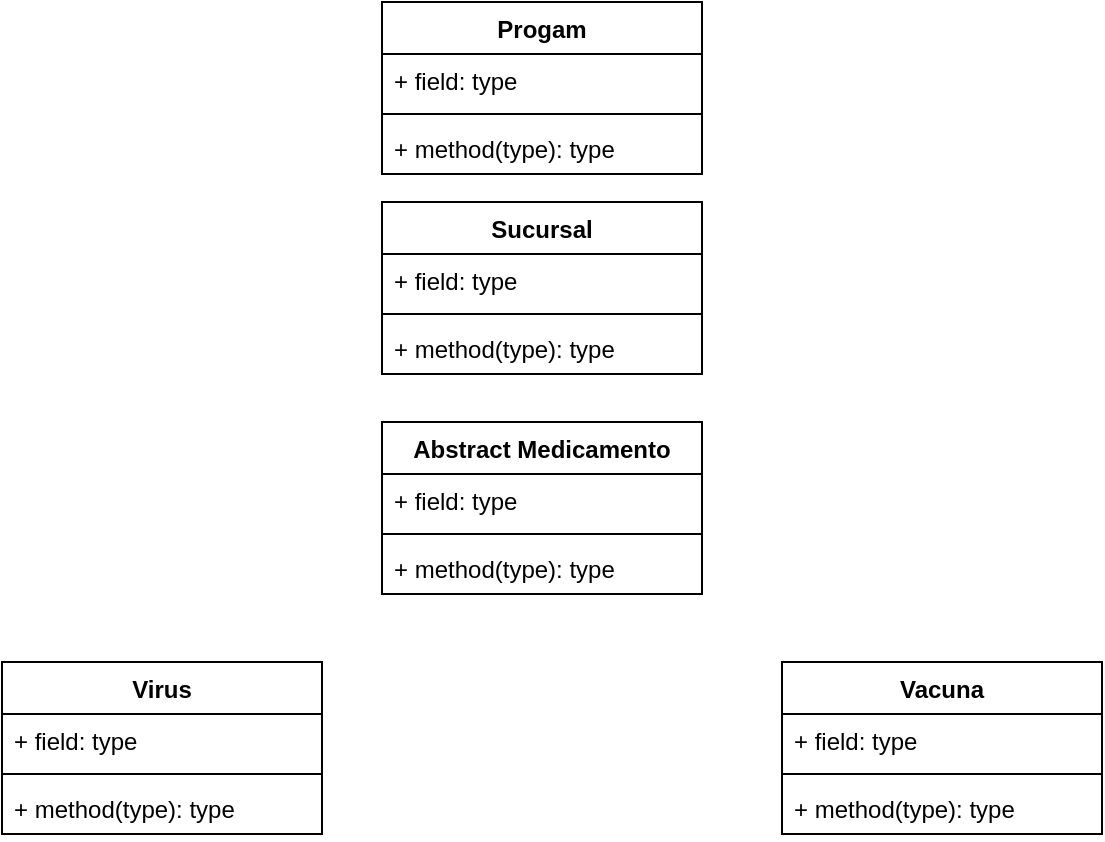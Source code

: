 <mxfile version="21.6.7" type="github">
  <diagram name="Página-1" id="F7THdYopQ8nA-PjgvmwJ">
    <mxGraphModel dx="880" dy="446" grid="1" gridSize="10" guides="1" tooltips="1" connect="1" arrows="1" fold="1" page="1" pageScale="1" pageWidth="827" pageHeight="1169" math="0" shadow="0">
      <root>
        <mxCell id="0" />
        <mxCell id="1" parent="0" />
        <mxCell id="tubyd1azlQdlaODOP2Rr-1" value="Progam" style="swimlane;fontStyle=1;align=center;verticalAlign=top;childLayout=stackLayout;horizontal=1;startSize=26;horizontalStack=0;resizeParent=1;resizeParentMax=0;resizeLast=0;collapsible=1;marginBottom=0;whiteSpace=wrap;html=1;" vertex="1" parent="1">
          <mxGeometry x="300" y="10" width="160" height="86" as="geometry" />
        </mxCell>
        <mxCell id="tubyd1azlQdlaODOP2Rr-2" value="+ field: type" style="text;strokeColor=none;fillColor=none;align=left;verticalAlign=top;spacingLeft=4;spacingRight=4;overflow=hidden;rotatable=0;points=[[0,0.5],[1,0.5]];portConstraint=eastwest;whiteSpace=wrap;html=1;" vertex="1" parent="tubyd1azlQdlaODOP2Rr-1">
          <mxGeometry y="26" width="160" height="26" as="geometry" />
        </mxCell>
        <mxCell id="tubyd1azlQdlaODOP2Rr-3" value="" style="line;strokeWidth=1;fillColor=none;align=left;verticalAlign=middle;spacingTop=-1;spacingLeft=3;spacingRight=3;rotatable=0;labelPosition=right;points=[];portConstraint=eastwest;strokeColor=inherit;" vertex="1" parent="tubyd1azlQdlaODOP2Rr-1">
          <mxGeometry y="52" width="160" height="8" as="geometry" />
        </mxCell>
        <mxCell id="tubyd1azlQdlaODOP2Rr-4" value="+ method(type): type" style="text;strokeColor=none;fillColor=none;align=left;verticalAlign=top;spacingLeft=4;spacingRight=4;overflow=hidden;rotatable=0;points=[[0,0.5],[1,0.5]];portConstraint=eastwest;whiteSpace=wrap;html=1;" vertex="1" parent="tubyd1azlQdlaODOP2Rr-1">
          <mxGeometry y="60" width="160" height="26" as="geometry" />
        </mxCell>
        <mxCell id="tubyd1azlQdlaODOP2Rr-5" value="Sucursal" style="swimlane;fontStyle=1;align=center;verticalAlign=top;childLayout=stackLayout;horizontal=1;startSize=26;horizontalStack=0;resizeParent=1;resizeParentMax=0;resizeLast=0;collapsible=1;marginBottom=0;whiteSpace=wrap;html=1;" vertex="1" parent="1">
          <mxGeometry x="300" y="110" width="160" height="86" as="geometry" />
        </mxCell>
        <mxCell id="tubyd1azlQdlaODOP2Rr-6" value="+ field: type" style="text;strokeColor=none;fillColor=none;align=left;verticalAlign=top;spacingLeft=4;spacingRight=4;overflow=hidden;rotatable=0;points=[[0,0.5],[1,0.5]];portConstraint=eastwest;whiteSpace=wrap;html=1;" vertex="1" parent="tubyd1azlQdlaODOP2Rr-5">
          <mxGeometry y="26" width="160" height="26" as="geometry" />
        </mxCell>
        <mxCell id="tubyd1azlQdlaODOP2Rr-7" value="" style="line;strokeWidth=1;fillColor=none;align=left;verticalAlign=middle;spacingTop=-1;spacingLeft=3;spacingRight=3;rotatable=0;labelPosition=right;points=[];portConstraint=eastwest;strokeColor=inherit;" vertex="1" parent="tubyd1azlQdlaODOP2Rr-5">
          <mxGeometry y="52" width="160" height="8" as="geometry" />
        </mxCell>
        <mxCell id="tubyd1azlQdlaODOP2Rr-8" value="+ method(type): type" style="text;strokeColor=none;fillColor=none;align=left;verticalAlign=top;spacingLeft=4;spacingRight=4;overflow=hidden;rotatable=0;points=[[0,0.5],[1,0.5]];portConstraint=eastwest;whiteSpace=wrap;html=1;" vertex="1" parent="tubyd1azlQdlaODOP2Rr-5">
          <mxGeometry y="60" width="160" height="26" as="geometry" />
        </mxCell>
        <mxCell id="tubyd1azlQdlaODOP2Rr-10" value="Abstract Medicamento" style="swimlane;fontStyle=1;align=center;verticalAlign=top;childLayout=stackLayout;horizontal=1;startSize=26;horizontalStack=0;resizeParent=1;resizeParentMax=0;resizeLast=0;collapsible=1;marginBottom=0;whiteSpace=wrap;html=1;" vertex="1" parent="1">
          <mxGeometry x="300" y="220" width="160" height="86" as="geometry" />
        </mxCell>
        <mxCell id="tubyd1azlQdlaODOP2Rr-11" value="+ field: type" style="text;strokeColor=none;fillColor=none;align=left;verticalAlign=top;spacingLeft=4;spacingRight=4;overflow=hidden;rotatable=0;points=[[0,0.5],[1,0.5]];portConstraint=eastwest;whiteSpace=wrap;html=1;" vertex="1" parent="tubyd1azlQdlaODOP2Rr-10">
          <mxGeometry y="26" width="160" height="26" as="geometry" />
        </mxCell>
        <mxCell id="tubyd1azlQdlaODOP2Rr-12" value="" style="line;strokeWidth=1;fillColor=none;align=left;verticalAlign=middle;spacingTop=-1;spacingLeft=3;spacingRight=3;rotatable=0;labelPosition=right;points=[];portConstraint=eastwest;strokeColor=inherit;" vertex="1" parent="tubyd1azlQdlaODOP2Rr-10">
          <mxGeometry y="52" width="160" height="8" as="geometry" />
        </mxCell>
        <mxCell id="tubyd1azlQdlaODOP2Rr-13" value="+ method(type): type" style="text;strokeColor=none;fillColor=none;align=left;verticalAlign=top;spacingLeft=4;spacingRight=4;overflow=hidden;rotatable=0;points=[[0,0.5],[1,0.5]];portConstraint=eastwest;whiteSpace=wrap;html=1;" vertex="1" parent="tubyd1azlQdlaODOP2Rr-10">
          <mxGeometry y="60" width="160" height="26" as="geometry" />
        </mxCell>
        <mxCell id="tubyd1azlQdlaODOP2Rr-14" value="Virus" style="swimlane;fontStyle=1;align=center;verticalAlign=top;childLayout=stackLayout;horizontal=1;startSize=26;horizontalStack=0;resizeParent=1;resizeParentMax=0;resizeLast=0;collapsible=1;marginBottom=0;whiteSpace=wrap;html=1;" vertex="1" parent="1">
          <mxGeometry x="110" y="340" width="160" height="86" as="geometry" />
        </mxCell>
        <mxCell id="tubyd1azlQdlaODOP2Rr-15" value="+ field: type" style="text;strokeColor=none;fillColor=none;align=left;verticalAlign=top;spacingLeft=4;spacingRight=4;overflow=hidden;rotatable=0;points=[[0,0.5],[1,0.5]];portConstraint=eastwest;whiteSpace=wrap;html=1;" vertex="1" parent="tubyd1azlQdlaODOP2Rr-14">
          <mxGeometry y="26" width="160" height="26" as="geometry" />
        </mxCell>
        <mxCell id="tubyd1azlQdlaODOP2Rr-16" value="" style="line;strokeWidth=1;fillColor=none;align=left;verticalAlign=middle;spacingTop=-1;spacingLeft=3;spacingRight=3;rotatable=0;labelPosition=right;points=[];portConstraint=eastwest;strokeColor=inherit;" vertex="1" parent="tubyd1azlQdlaODOP2Rr-14">
          <mxGeometry y="52" width="160" height="8" as="geometry" />
        </mxCell>
        <mxCell id="tubyd1azlQdlaODOP2Rr-17" value="+ method(type): type" style="text;strokeColor=none;fillColor=none;align=left;verticalAlign=top;spacingLeft=4;spacingRight=4;overflow=hidden;rotatable=0;points=[[0,0.5],[1,0.5]];portConstraint=eastwest;whiteSpace=wrap;html=1;" vertex="1" parent="tubyd1azlQdlaODOP2Rr-14">
          <mxGeometry y="60" width="160" height="26" as="geometry" />
        </mxCell>
        <mxCell id="tubyd1azlQdlaODOP2Rr-18" value="Vacuna" style="swimlane;fontStyle=1;align=center;verticalAlign=top;childLayout=stackLayout;horizontal=1;startSize=26;horizontalStack=0;resizeParent=1;resizeParentMax=0;resizeLast=0;collapsible=1;marginBottom=0;whiteSpace=wrap;html=1;" vertex="1" parent="1">
          <mxGeometry x="500" y="340" width="160" height="86" as="geometry" />
        </mxCell>
        <mxCell id="tubyd1azlQdlaODOP2Rr-19" value="+ field: type" style="text;strokeColor=none;fillColor=none;align=left;verticalAlign=top;spacingLeft=4;spacingRight=4;overflow=hidden;rotatable=0;points=[[0,0.5],[1,0.5]];portConstraint=eastwest;whiteSpace=wrap;html=1;" vertex="1" parent="tubyd1azlQdlaODOP2Rr-18">
          <mxGeometry y="26" width="160" height="26" as="geometry" />
        </mxCell>
        <mxCell id="tubyd1azlQdlaODOP2Rr-20" value="" style="line;strokeWidth=1;fillColor=none;align=left;verticalAlign=middle;spacingTop=-1;spacingLeft=3;spacingRight=3;rotatable=0;labelPosition=right;points=[];portConstraint=eastwest;strokeColor=inherit;" vertex="1" parent="tubyd1azlQdlaODOP2Rr-18">
          <mxGeometry y="52" width="160" height="8" as="geometry" />
        </mxCell>
        <mxCell id="tubyd1azlQdlaODOP2Rr-21" value="+ method(type): type" style="text;strokeColor=none;fillColor=none;align=left;verticalAlign=top;spacingLeft=4;spacingRight=4;overflow=hidden;rotatable=0;points=[[0,0.5],[1,0.5]];portConstraint=eastwest;whiteSpace=wrap;html=1;" vertex="1" parent="tubyd1azlQdlaODOP2Rr-18">
          <mxGeometry y="60" width="160" height="26" as="geometry" />
        </mxCell>
      </root>
    </mxGraphModel>
  </diagram>
</mxfile>
